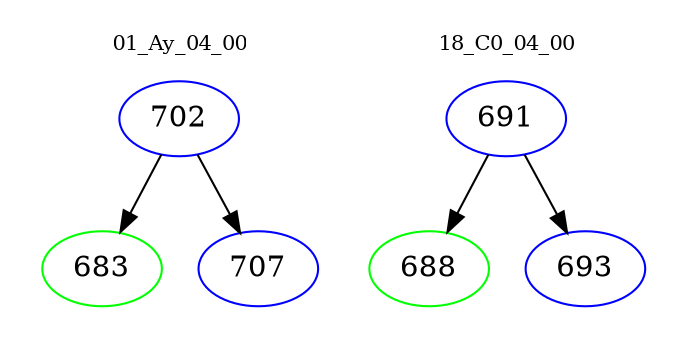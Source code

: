 digraph{
subgraph cluster_0 {
color = white
label = "01_Ay_04_00";
fontsize=10;
T0_702 [label="702", color="blue"]
T0_702 -> T0_683 [color="black"]
T0_683 [label="683", color="green"]
T0_702 -> T0_707 [color="black"]
T0_707 [label="707", color="blue"]
}
subgraph cluster_1 {
color = white
label = "18_C0_04_00";
fontsize=10;
T1_691 [label="691", color="blue"]
T1_691 -> T1_688 [color="black"]
T1_688 [label="688", color="green"]
T1_691 -> T1_693 [color="black"]
T1_693 [label="693", color="blue"]
}
}
